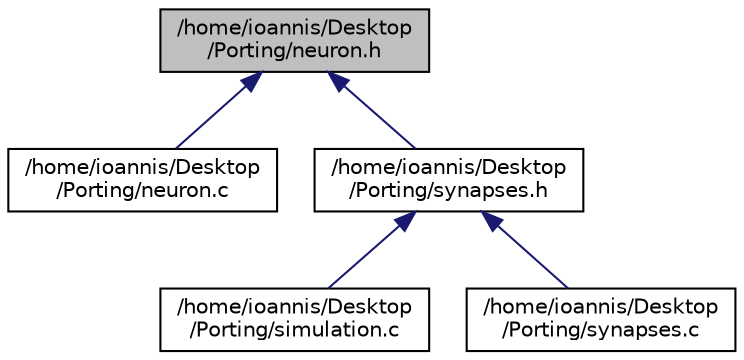 digraph "/home/ioannis/Desktop/Porting/neuron.h"
{
  edge [fontname="Helvetica",fontsize="10",labelfontname="Helvetica",labelfontsize="10"];
  node [fontname="Helvetica",fontsize="10",shape=record];
  Node1 [label="/home/ioannis/Desktop\l/Porting/neuron.h",height=0.2,width=0.4,color="black", fillcolor="grey75", style="filled", fontcolor="black"];
  Node1 -> Node2 [dir="back",color="midnightblue",fontsize="10",style="solid",fontname="Helvetica"];
  Node2 [label="/home/ioannis/Desktop\l/Porting/neuron.c",height=0.2,width=0.4,color="black", fillcolor="white", style="filled",URL="$neuron_8c.html"];
  Node1 -> Node3 [dir="back",color="midnightblue",fontsize="10",style="solid",fontname="Helvetica"];
  Node3 [label="/home/ioannis/Desktop\l/Porting/synapses.h",height=0.2,width=0.4,color="black", fillcolor="white", style="filled",URL="$synapses_8h.html",tooltip="Header file containing all the declarations of Synapse class and synapses&#39; functions. "];
  Node3 -> Node4 [dir="back",color="midnightblue",fontsize="10",style="solid",fontname="Helvetica"];
  Node4 [label="/home/ioannis/Desktop\l/Porting/simulation.c",height=0.2,width=0.4,color="black", fillcolor="white", style="filled",URL="$simulation_8c.html",tooltip="Simulation main file. "];
  Node3 -> Node5 [dir="back",color="midnightblue",fontsize="10",style="solid",fontname="Helvetica"];
  Node5 [label="/home/ioannis/Desktop\l/Porting/synapses.c",height=0.2,width=0.4,color="black", fillcolor="white", style="filled",URL="$synapses_8c.html",tooltip="File containing all the functions of Synapses. "];
}
